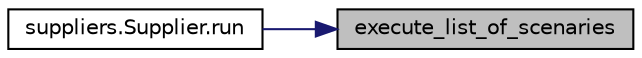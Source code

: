 digraph "execute_list_of_scenaries"
{
 // LATEX_PDF_SIZE
  edge [fontname="Helvetica",fontsize="10",labelfontname="Helvetica",labelfontsize="10"];
  node [fontname="Helvetica",fontsize="10",shape=record];
  rankdir="RL";
  Node1 [label="execute_list_of_scenaries",height=0.2,width=0.4,color="black", fillcolor="grey75", style="filled", fontcolor="black",tooltip=" "];
  Node1 -> Node2 [dir="back",color="midnightblue",fontsize="10",style="solid",fontname="Helvetica"];
  Node2 [label="suppliers.Supplier.run",height=0.2,width=0.4,color="black", fillcolor="white", style="filled",URL="$d1/dea/classsuppliers_1_1_supplier.html#ad22709b2e67308af35f55680d5a026e0",tooltip=" "];
}
